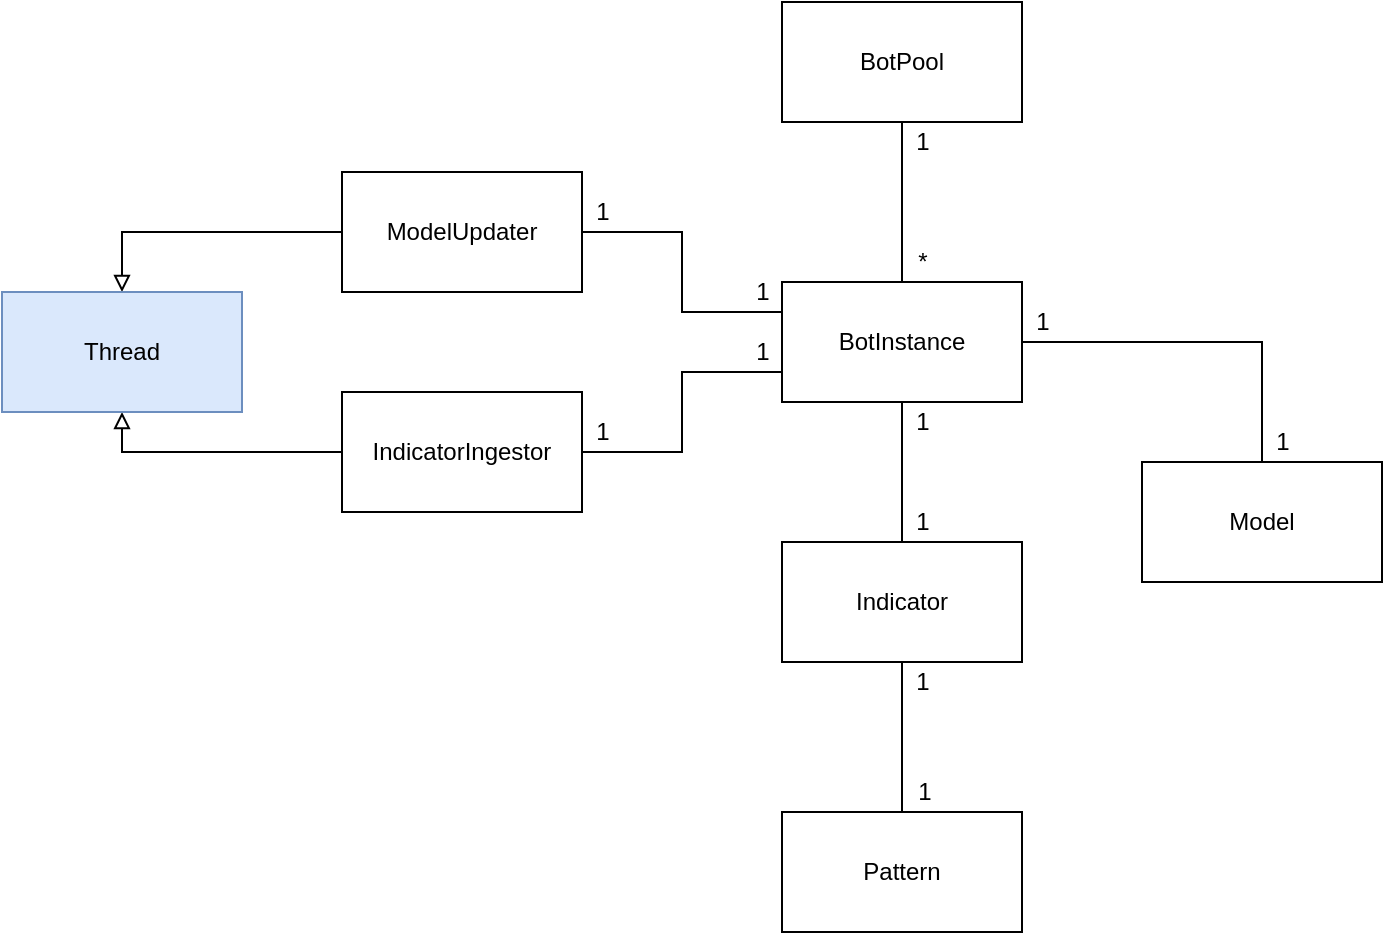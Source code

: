 <mxfile version="12.9.13" type="device"><diagram id="gNcnI-zAfogOMfjklg7c" name="Page-1"><mxGraphModel dx="1086" dy="806" grid="1" gridSize="10" guides="1" tooltips="1" connect="1" arrows="1" fold="1" page="1" pageScale="1" pageWidth="827" pageHeight="1169" math="0" shadow="0"><root><mxCell id="0"/><mxCell id="1" parent="0"/><mxCell id="NZ4LbkiIdvM0osGkJQ9v-9" style="edgeStyle=orthogonalEdgeStyle;rounded=0;orthogonalLoop=1;jettySize=auto;html=1;entryX=0.5;entryY=0;entryDx=0;entryDy=0;endArrow=none;endFill=0;" parent="1" source="NZ4LbkiIdvM0osGkJQ9v-1" target="NZ4LbkiIdvM0osGkJQ9v-7" edge="1"><mxGeometry relative="1" as="geometry"/></mxCell><mxCell id="NZ4LbkiIdvM0osGkJQ9v-17" style="edgeStyle=orthogonalEdgeStyle;rounded=0;orthogonalLoop=1;jettySize=auto;html=1;entryX=0.5;entryY=0;entryDx=0;entryDy=0;endArrow=none;endFill=0;" parent="1" source="NZ4LbkiIdvM0osGkJQ9v-1" target="NZ4LbkiIdvM0osGkJQ9v-16" edge="1"><mxGeometry relative="1" as="geometry"/></mxCell><mxCell id="NZ4LbkiIdvM0osGkJQ9v-1" value="BotInstance" style="rounded=0;whiteSpace=wrap;html=1;" parent="1" vertex="1"><mxGeometry x="430" y="260" width="120" height="60" as="geometry"/></mxCell><mxCell id="NZ4LbkiIdvM0osGkJQ9v-3" style="edgeStyle=orthogonalEdgeStyle;rounded=0;orthogonalLoop=1;jettySize=auto;html=1;entryX=0.5;entryY=0;entryDx=0;entryDy=0;endArrow=none;endFill=0;" parent="1" source="NZ4LbkiIdvM0osGkJQ9v-2" target="NZ4LbkiIdvM0osGkJQ9v-1" edge="1"><mxGeometry relative="1" as="geometry"/></mxCell><mxCell id="NZ4LbkiIdvM0osGkJQ9v-2" value="BotPool" style="rounded=0;whiteSpace=wrap;html=1;" parent="1" vertex="1"><mxGeometry x="430" y="120" width="120" height="60" as="geometry"/></mxCell><mxCell id="NZ4LbkiIdvM0osGkJQ9v-4" value="1" style="text;html=1;align=center;verticalAlign=middle;resizable=0;points=[];autosize=1;" parent="1" vertex="1"><mxGeometry x="490" y="180" width="20" height="20" as="geometry"/></mxCell><mxCell id="NZ4LbkiIdvM0osGkJQ9v-5" value="*" style="text;html=1;align=center;verticalAlign=middle;resizable=0;points=[];autosize=1;" parent="1" vertex="1"><mxGeometry x="490" y="240" width="20" height="20" as="geometry"/></mxCell><mxCell id="NZ4LbkiIdvM0osGkJQ9v-10" style="edgeStyle=orthogonalEdgeStyle;rounded=0;orthogonalLoop=1;jettySize=auto;html=1;entryX=0.5;entryY=0;entryDx=0;entryDy=0;endArrow=none;endFill=0;" parent="1" source="NZ4LbkiIdvM0osGkJQ9v-7" target="NZ4LbkiIdvM0osGkJQ9v-8" edge="1"><mxGeometry relative="1" as="geometry"/></mxCell><mxCell id="NZ4LbkiIdvM0osGkJQ9v-7" value="Indicator" style="rounded=0;whiteSpace=wrap;html=1;" parent="1" vertex="1"><mxGeometry x="430" y="390" width="120" height="60" as="geometry"/></mxCell><mxCell id="NZ4LbkiIdvM0osGkJQ9v-8" value="Pattern" style="rounded=0;whiteSpace=wrap;html=1;" parent="1" vertex="1"><mxGeometry x="430" y="525" width="120" height="60" as="geometry"/></mxCell><mxCell id="NZ4LbkiIdvM0osGkJQ9v-11" value="1" style="text;html=1;align=center;verticalAlign=middle;resizable=0;points=[];autosize=1;" parent="1" vertex="1"><mxGeometry x="490" y="370" width="20" height="20" as="geometry"/></mxCell><mxCell id="NZ4LbkiIdvM0osGkJQ9v-12" value="1" style="text;html=1;align=center;verticalAlign=middle;resizable=0;points=[];autosize=1;" parent="1" vertex="1"><mxGeometry x="490" y="320" width="20" height="20" as="geometry"/></mxCell><mxCell id="NZ4LbkiIdvM0osGkJQ9v-14" value="1" style="text;html=1;align=center;verticalAlign=middle;resizable=0;points=[];autosize=1;" parent="1" vertex="1"><mxGeometry x="490" y="450" width="20" height="20" as="geometry"/></mxCell><mxCell id="NZ4LbkiIdvM0osGkJQ9v-15" value="1" style="text;html=1;align=center;verticalAlign=middle;resizable=0;points=[];autosize=1;" parent="1" vertex="1"><mxGeometry x="491" y="505" width="20" height="20" as="geometry"/></mxCell><mxCell id="NZ4LbkiIdvM0osGkJQ9v-16" value="Model" style="rounded=0;whiteSpace=wrap;html=1;" parent="1" vertex="1"><mxGeometry x="610" y="350" width="120" height="60" as="geometry"/></mxCell><mxCell id="NZ4LbkiIdvM0osGkJQ9v-18" value="1" style="text;html=1;align=center;verticalAlign=middle;resizable=0;points=[];autosize=1;" parent="1" vertex="1"><mxGeometry x="550" y="270" width="20" height="20" as="geometry"/></mxCell><mxCell id="NZ4LbkiIdvM0osGkJQ9v-19" value="1" style="text;html=1;align=center;verticalAlign=middle;resizable=0;points=[];autosize=1;" parent="1" vertex="1"><mxGeometry x="670" y="330" width="20" height="20" as="geometry"/></mxCell><mxCell id="QqP3T_22M3CwD6X8MUfd-3" style="edgeStyle=orthogonalEdgeStyle;rounded=0;orthogonalLoop=1;jettySize=auto;html=1;entryX=0;entryY=0.25;entryDx=0;entryDy=0;endArrow=none;endFill=0;" edge="1" parent="1" source="QqP3T_22M3CwD6X8MUfd-1" target="NZ4LbkiIdvM0osGkJQ9v-1"><mxGeometry relative="1" as="geometry"/></mxCell><mxCell id="QqP3T_22M3CwD6X8MUfd-12" style="edgeStyle=orthogonalEdgeStyle;rounded=0;orthogonalLoop=1;jettySize=auto;html=1;entryX=0.5;entryY=0;entryDx=0;entryDy=0;endArrow=block;endFill=0;" edge="1" parent="1" source="QqP3T_22M3CwD6X8MUfd-1" target="QqP3T_22M3CwD6X8MUfd-9"><mxGeometry relative="1" as="geometry"/></mxCell><mxCell id="QqP3T_22M3CwD6X8MUfd-1" value="ModelUpdater" style="rounded=0;whiteSpace=wrap;html=1;" vertex="1" parent="1"><mxGeometry x="210" y="205" width="120" height="60" as="geometry"/></mxCell><mxCell id="QqP3T_22M3CwD6X8MUfd-4" style="edgeStyle=orthogonalEdgeStyle;rounded=0;orthogonalLoop=1;jettySize=auto;html=1;entryX=0;entryY=0.75;entryDx=0;entryDy=0;endArrow=none;endFill=0;" edge="1" parent="1" source="QqP3T_22M3CwD6X8MUfd-2" target="NZ4LbkiIdvM0osGkJQ9v-1"><mxGeometry relative="1" as="geometry"/></mxCell><mxCell id="QqP3T_22M3CwD6X8MUfd-13" style="edgeStyle=orthogonalEdgeStyle;rounded=0;orthogonalLoop=1;jettySize=auto;html=1;entryX=0.5;entryY=1;entryDx=0;entryDy=0;endArrow=block;endFill=0;" edge="1" parent="1" source="QqP3T_22M3CwD6X8MUfd-2" target="QqP3T_22M3CwD6X8MUfd-9"><mxGeometry relative="1" as="geometry"/></mxCell><mxCell id="QqP3T_22M3CwD6X8MUfd-2" value="IndicatorIngestor" style="rounded=0;whiteSpace=wrap;html=1;" vertex="1" parent="1"><mxGeometry x="210" y="315" width="120" height="60" as="geometry"/></mxCell><mxCell id="QqP3T_22M3CwD6X8MUfd-5" value="1" style="text;html=1;align=center;verticalAlign=middle;resizable=0;points=[];autosize=1;" vertex="1" parent="1"><mxGeometry x="410" y="255" width="20" height="20" as="geometry"/></mxCell><mxCell id="QqP3T_22M3CwD6X8MUfd-6" value="1" style="text;html=1;align=center;verticalAlign=middle;resizable=0;points=[];autosize=1;" vertex="1" parent="1"><mxGeometry x="330" y="215" width="20" height="20" as="geometry"/></mxCell><mxCell id="QqP3T_22M3CwD6X8MUfd-7" value="1" style="text;html=1;align=center;verticalAlign=middle;resizable=0;points=[];autosize=1;" vertex="1" parent="1"><mxGeometry x="330" y="325" width="20" height="20" as="geometry"/></mxCell><mxCell id="QqP3T_22M3CwD6X8MUfd-8" value="1" style="text;html=1;align=center;verticalAlign=middle;resizable=0;points=[];autosize=1;" vertex="1" parent="1"><mxGeometry x="410" y="285" width="20" height="20" as="geometry"/></mxCell><mxCell id="QqP3T_22M3CwD6X8MUfd-9" value="Thread" style="rounded=0;whiteSpace=wrap;html=1;fillColor=#dae8fc;strokeColor=#6c8ebf;" vertex="1" parent="1"><mxGeometry x="40" y="265" width="120" height="60" as="geometry"/></mxCell></root></mxGraphModel></diagram></mxfile>